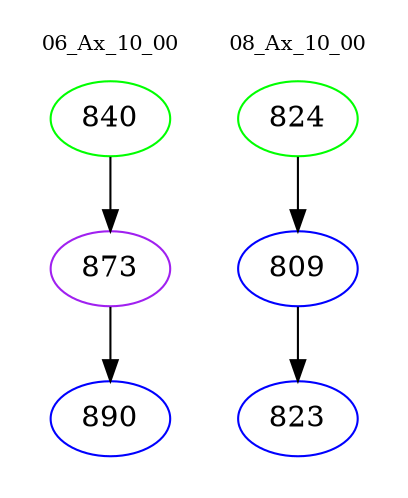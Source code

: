 digraph{
subgraph cluster_0 {
color = white
label = "06_Ax_10_00";
fontsize=10;
T0_840 [label="840", color="green"]
T0_840 -> T0_873 [color="black"]
T0_873 [label="873", color="purple"]
T0_873 -> T0_890 [color="black"]
T0_890 [label="890", color="blue"]
}
subgraph cluster_1 {
color = white
label = "08_Ax_10_00";
fontsize=10;
T1_824 [label="824", color="green"]
T1_824 -> T1_809 [color="black"]
T1_809 [label="809", color="blue"]
T1_809 -> T1_823 [color="black"]
T1_823 [label="823", color="blue"]
}
}
